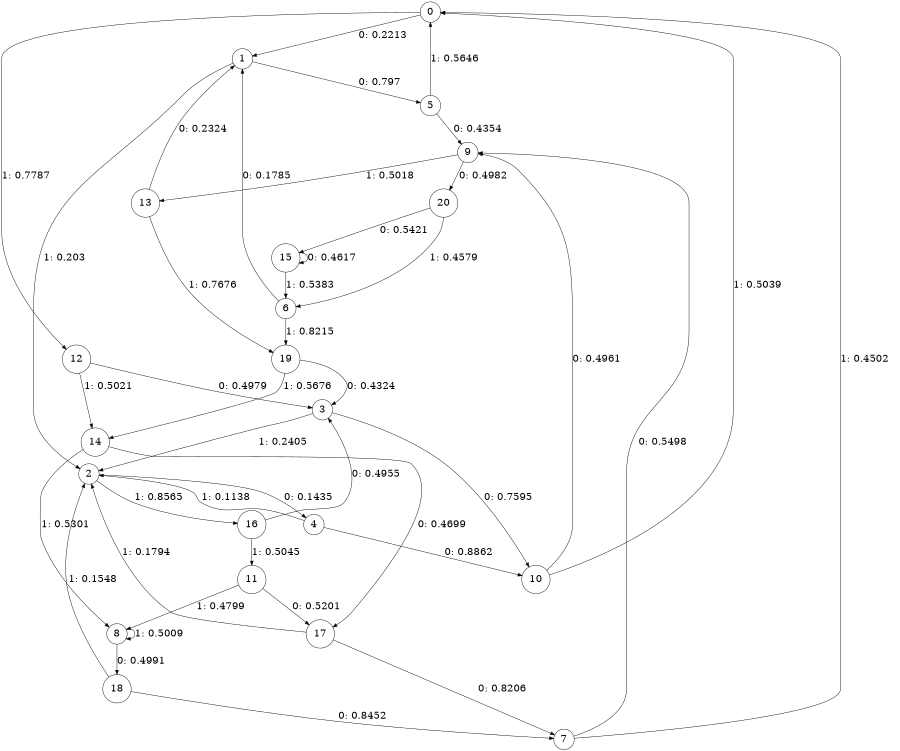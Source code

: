 digraph "ch33randomL5" {
size = "6,8.5";
ratio = "fill";
node [shape = circle];
node [fontsize = 24];
edge [fontsize = 24];
0 -> 1 [label = "0: 0.2213   "];
0 -> 12 [label = "1: 0.7787   "];
1 -> 5 [label = "0: 0.797    "];
1 -> 2 [label = "1: 0.203    "];
2 -> 4 [label = "0: 0.1435   "];
2 -> 16 [label = "1: 0.8565   "];
3 -> 10 [label = "0: 0.7595   "];
3 -> 2 [label = "1: 0.2405   "];
4 -> 10 [label = "0: 0.8862   "];
4 -> 2 [label = "1: 0.1138   "];
5 -> 9 [label = "0: 0.4354   "];
5 -> 0 [label = "1: 0.5646   "];
6 -> 1 [label = "0: 0.1785   "];
6 -> 19 [label = "1: 0.8215   "];
7 -> 9 [label = "0: 0.5498   "];
7 -> 0 [label = "1: 0.4502   "];
8 -> 18 [label = "0: 0.4991   "];
8 -> 8 [label = "1: 0.5009   "];
9 -> 20 [label = "0: 0.4982   "];
9 -> 13 [label = "1: 0.5018   "];
10 -> 9 [label = "0: 0.4961   "];
10 -> 0 [label = "1: 0.5039   "];
11 -> 17 [label = "0: 0.5201   "];
11 -> 8 [label = "1: 0.4799   "];
12 -> 3 [label = "0: 0.4979   "];
12 -> 14 [label = "1: 0.5021   "];
13 -> 1 [label = "0: 0.2324   "];
13 -> 19 [label = "1: 0.7676   "];
14 -> 17 [label = "0: 0.4699   "];
14 -> 8 [label = "1: 0.5301   "];
15 -> 15 [label = "0: 0.4617   "];
15 -> 6 [label = "1: 0.5383   "];
16 -> 3 [label = "0: 0.4955   "];
16 -> 11 [label = "1: 0.5045   "];
17 -> 7 [label = "0: 0.8206   "];
17 -> 2 [label = "1: 0.1794   "];
18 -> 7 [label = "0: 0.8452   "];
18 -> 2 [label = "1: 0.1548   "];
19 -> 3 [label = "0: 0.4324   "];
19 -> 14 [label = "1: 0.5676   "];
20 -> 15 [label = "0: 0.5421   "];
20 -> 6 [label = "1: 0.4579   "];
}